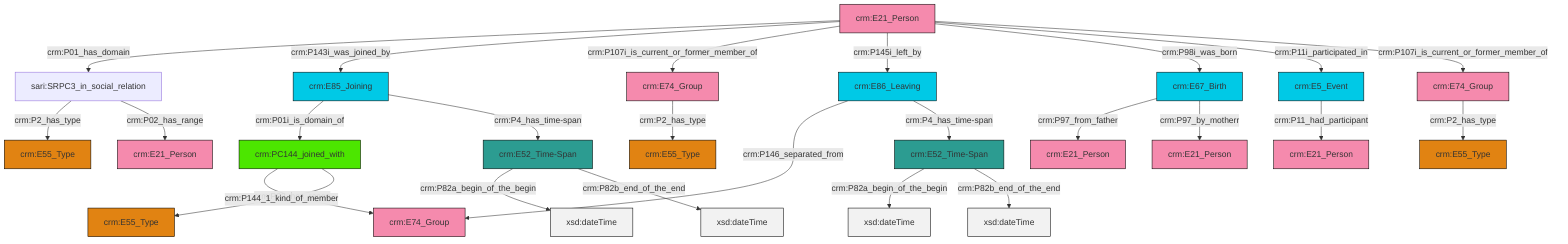 graph TD
classDef Literal fill:#f2f2f2,stroke:#000000;
classDef CRM_Entity fill:#FFFFFF,stroke:#000000;
classDef Temporal_Entity fill:#00C9E6, stroke:#000000;
classDef Type fill:#E18312, stroke:#000000;
classDef Time-Span fill:#2C9C91, stroke:#000000;
classDef Appellation fill:#FFEB7F, stroke:#000000;
classDef Place fill:#008836, stroke:#000000;
classDef Persistent_Item fill:#B266B2, stroke:#000000;
classDef Conceptual_Object fill:#FFD700, stroke:#000000;
classDef Physical_Thing fill:#D2B48C, stroke:#000000;
classDef Actor fill:#f58aad, stroke:#000000;
classDef PC_Classes fill:#4ce600, stroke:#000000;
classDef Multi fill:#cccccc,stroke:#000000;

4["crm:E52_Time-Span"]:::Time-Span -->|crm:P82a_begin_of_the_begin| 5[xsd:dateTime]:::Literal
6["crm:E5_Event"]:::Temporal_Entity -->|crm:P11_had_participant| 7["crm:E21_Person"]:::Actor
8["crm:E21_Person"]:::Actor -->|crm:P01_has_domain| 2["sari:SRPC3_in_social_relation"]:::Default
11["crm:E74_Group"]:::Actor -->|crm:P2_has_type| 15["crm:E55_Type"]:::Type
8["crm:E21_Person"]:::Actor -->|crm:P143i_was_joined_by| 19["crm:E85_Joining"]:::Temporal_Entity
2["sari:SRPC3_in_social_relation"]:::Default -->|crm:P2_has_type| 20["crm:E55_Type"]:::Type
8["crm:E21_Person"]:::Actor -->|crm:P107i_is_current_or_former_member_of| 17["crm:E74_Group"]:::Actor
4["crm:E52_Time-Span"]:::Time-Span -->|crm:P82b_end_of_the_end| 24[xsd:dateTime]:::Literal
26["crm:E67_Birth"]:::Temporal_Entity -->|crm:P97_from_father| 27["crm:E21_Person"]:::Actor
28["crm:PC144_joined_with"]:::PC_Classes -->|crm:P02_has_range| 29["crm:E74_Group"]:::Actor
31["crm:E52_Time-Span"]:::Time-Span -->|crm:P82a_begin_of_the_begin| 32[xsd:dateTime]:::Literal
8["crm:E21_Person"]:::Actor -->|crm:P145i_left_by| 0["crm:E86_Leaving"]:::Temporal_Entity
17["crm:E74_Group"]:::Actor -->|crm:P2_has_type| 22["crm:E55_Type"]:::Type
28["crm:PC144_joined_with"]:::PC_Classes -->|crm:P144_1_kind_of_member| 9["crm:E55_Type"]:::Type
0["crm:E86_Leaving"]:::Temporal_Entity -->|crm:P146_separated_from| 29["crm:E74_Group"]:::Actor
8["crm:E21_Person"]:::Actor -->|crm:P98i_was_born| 26["crm:E67_Birth"]:::Temporal_Entity
26["crm:E67_Birth"]:::Temporal_Entity -->|crm:P97_by_motherr| 33["crm:E21_Person"]:::Actor
8["crm:E21_Person"]:::Actor -->|crm:P11i_participated_in| 6["crm:E5_Event"]:::Temporal_Entity
19["crm:E85_Joining"]:::Temporal_Entity -->|crm:P01i_is_domain_of| 28["crm:PC144_joined_with"]:::PC_Classes
8["crm:E21_Person"]:::Actor -->|crm:P107i_is_current_or_former_member_of| 11["crm:E74_Group"]:::Actor
19["crm:E85_Joining"]:::Temporal_Entity -->|crm:P4_has_time-span| 31["crm:E52_Time-Span"]:::Time-Span
0["crm:E86_Leaving"]:::Temporal_Entity -->|crm:P4_has_time-span| 4["crm:E52_Time-Span"]:::Time-Span
2["sari:SRPC3_in_social_relation"]:::Default -->|crm:P02_has_range| 13["crm:E21_Person"]:::Actor
31["crm:E52_Time-Span"]:::Time-Span -->|crm:P82b_end_of_the_end| 45[xsd:dateTime]:::Literal